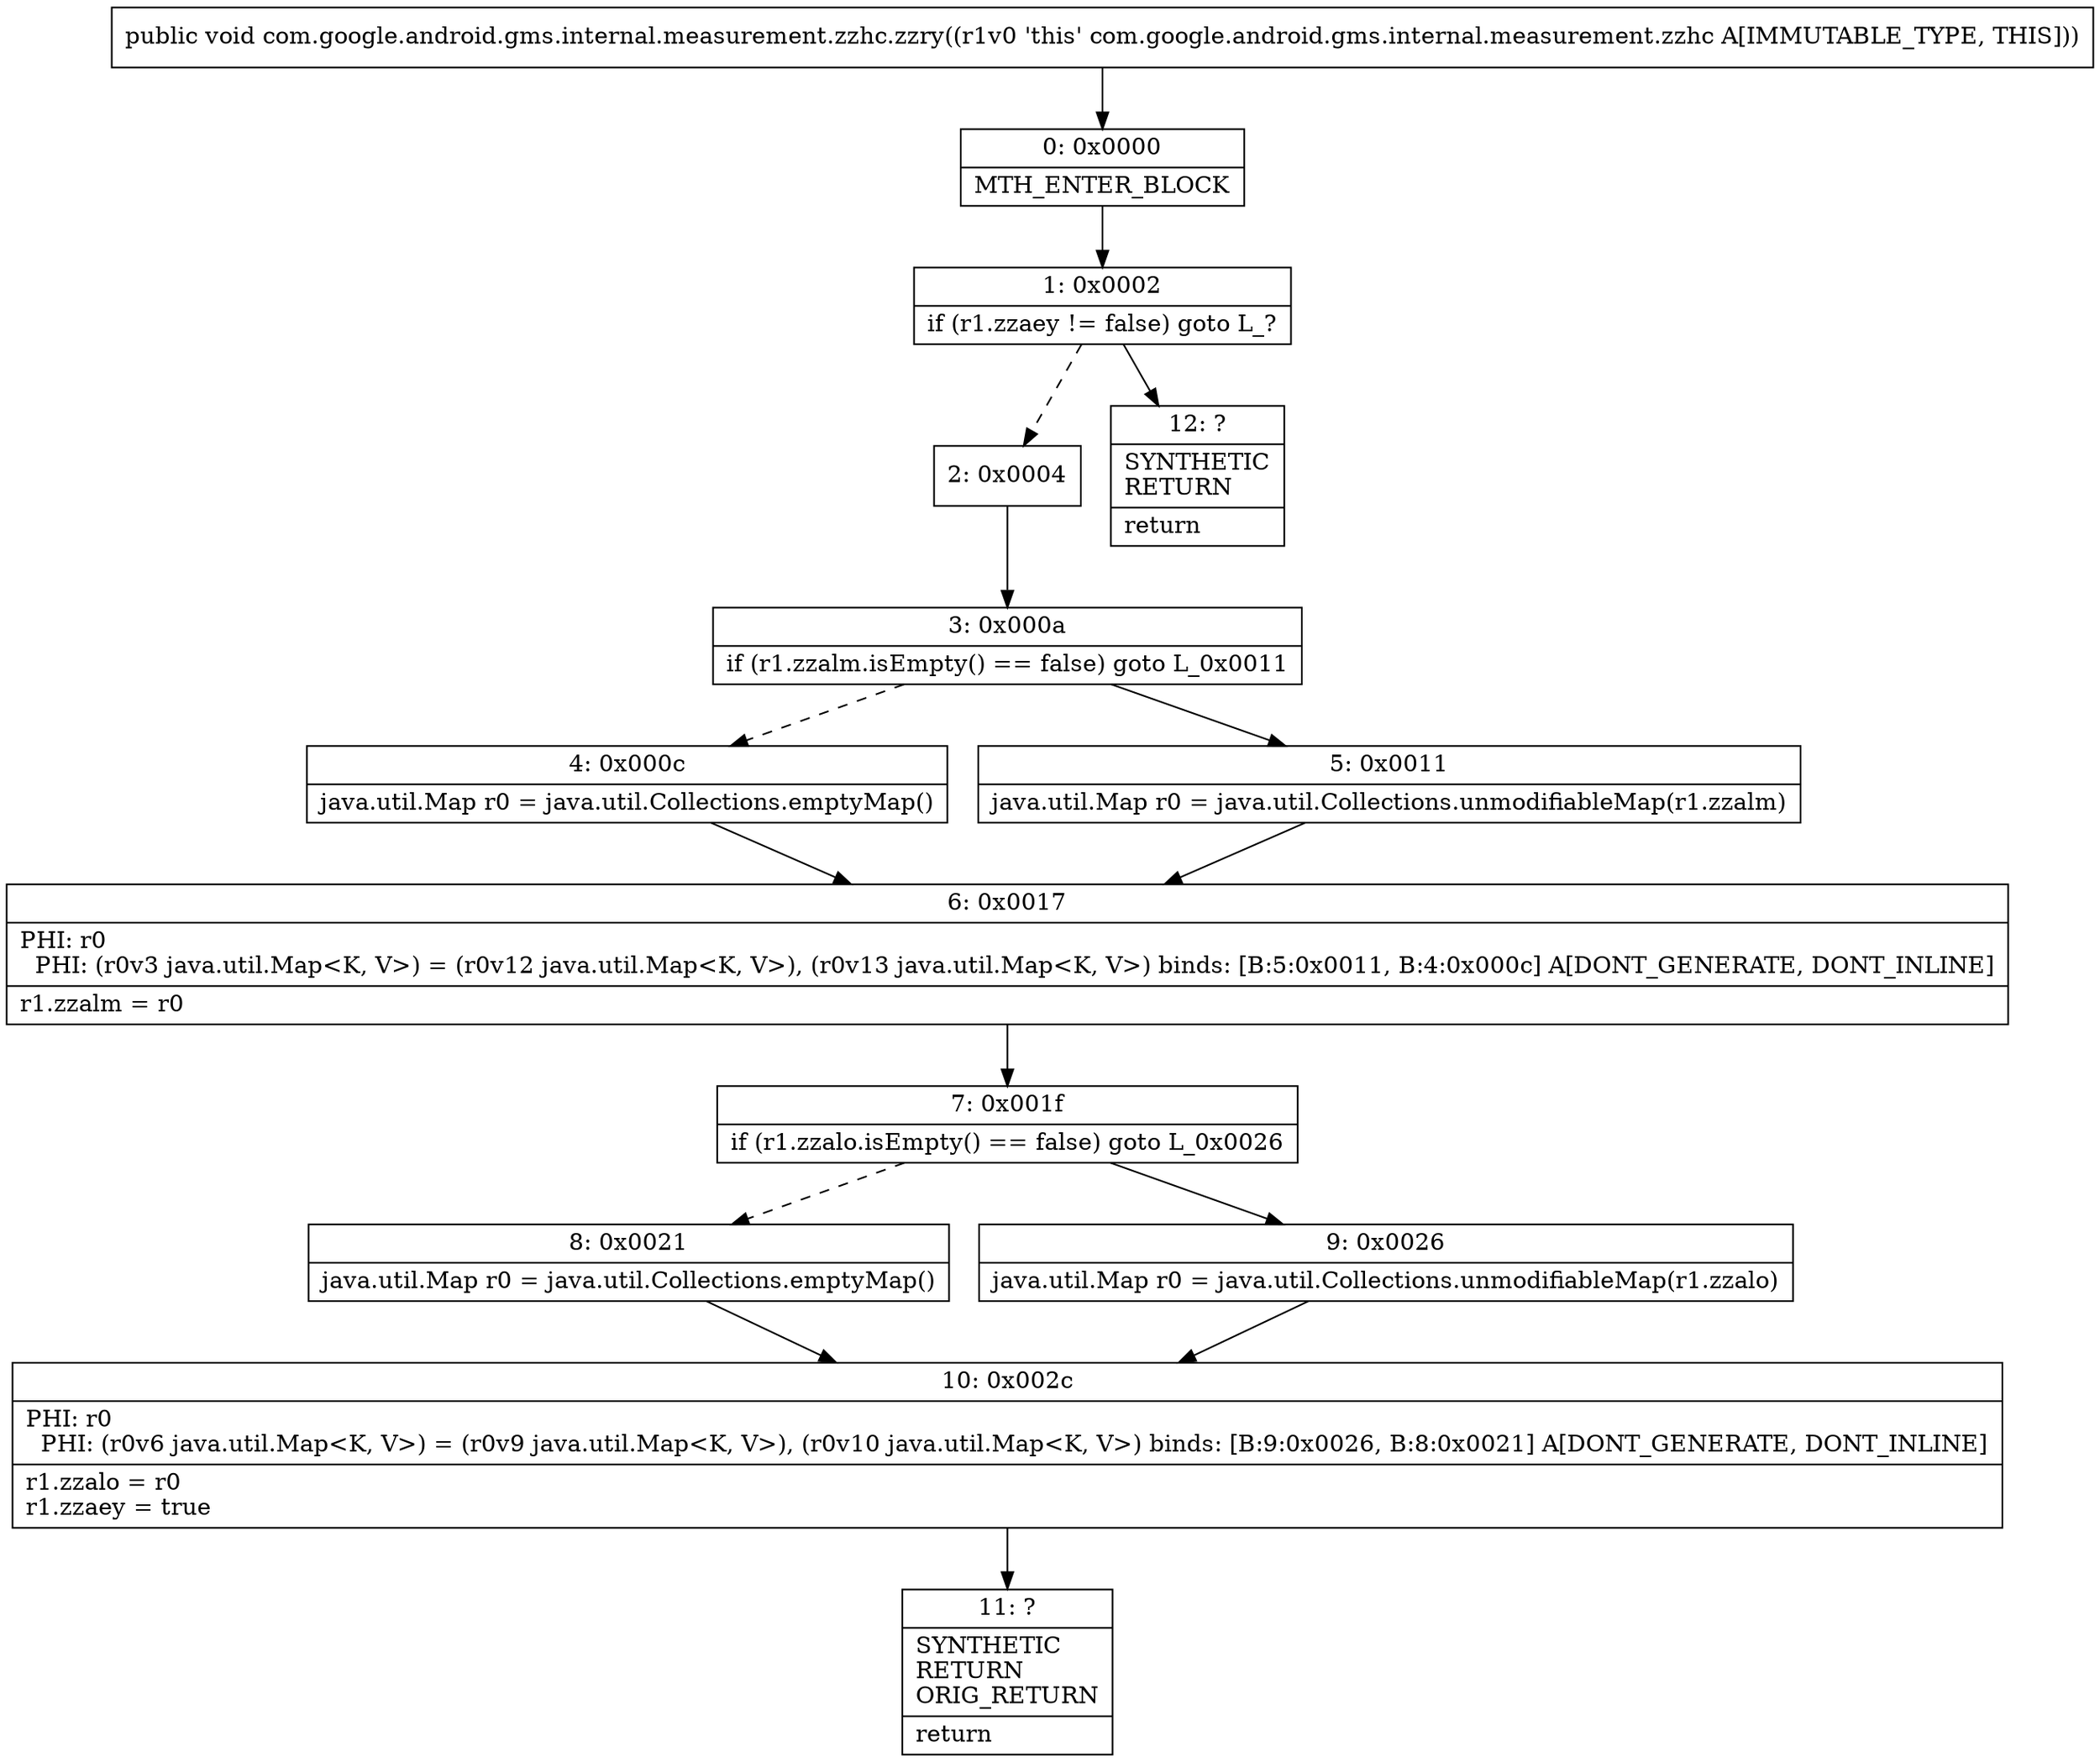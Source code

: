 digraph "CFG forcom.google.android.gms.internal.measurement.zzhc.zzry()V" {
Node_0 [shape=record,label="{0\:\ 0x0000|MTH_ENTER_BLOCK\l}"];
Node_1 [shape=record,label="{1\:\ 0x0002|if (r1.zzaey != false) goto L_?\l}"];
Node_2 [shape=record,label="{2\:\ 0x0004}"];
Node_3 [shape=record,label="{3\:\ 0x000a|if (r1.zzalm.isEmpty() == false) goto L_0x0011\l}"];
Node_4 [shape=record,label="{4\:\ 0x000c|java.util.Map r0 = java.util.Collections.emptyMap()\l}"];
Node_5 [shape=record,label="{5\:\ 0x0011|java.util.Map r0 = java.util.Collections.unmodifiableMap(r1.zzalm)\l}"];
Node_6 [shape=record,label="{6\:\ 0x0017|PHI: r0 \l  PHI: (r0v3 java.util.Map\<K, V\>) = (r0v12 java.util.Map\<K, V\>), (r0v13 java.util.Map\<K, V\>) binds: [B:5:0x0011, B:4:0x000c] A[DONT_GENERATE, DONT_INLINE]\l|r1.zzalm = r0\l}"];
Node_7 [shape=record,label="{7\:\ 0x001f|if (r1.zzalo.isEmpty() == false) goto L_0x0026\l}"];
Node_8 [shape=record,label="{8\:\ 0x0021|java.util.Map r0 = java.util.Collections.emptyMap()\l}"];
Node_9 [shape=record,label="{9\:\ 0x0026|java.util.Map r0 = java.util.Collections.unmodifiableMap(r1.zzalo)\l}"];
Node_10 [shape=record,label="{10\:\ 0x002c|PHI: r0 \l  PHI: (r0v6 java.util.Map\<K, V\>) = (r0v9 java.util.Map\<K, V\>), (r0v10 java.util.Map\<K, V\>) binds: [B:9:0x0026, B:8:0x0021] A[DONT_GENERATE, DONT_INLINE]\l|r1.zzalo = r0\lr1.zzaey = true\l}"];
Node_11 [shape=record,label="{11\:\ ?|SYNTHETIC\lRETURN\lORIG_RETURN\l|return\l}"];
Node_12 [shape=record,label="{12\:\ ?|SYNTHETIC\lRETURN\l|return\l}"];
MethodNode[shape=record,label="{public void com.google.android.gms.internal.measurement.zzhc.zzry((r1v0 'this' com.google.android.gms.internal.measurement.zzhc A[IMMUTABLE_TYPE, THIS])) }"];
MethodNode -> Node_0;
Node_0 -> Node_1;
Node_1 -> Node_2[style=dashed];
Node_1 -> Node_12;
Node_2 -> Node_3;
Node_3 -> Node_4[style=dashed];
Node_3 -> Node_5;
Node_4 -> Node_6;
Node_5 -> Node_6;
Node_6 -> Node_7;
Node_7 -> Node_8[style=dashed];
Node_7 -> Node_9;
Node_8 -> Node_10;
Node_9 -> Node_10;
Node_10 -> Node_11;
}

